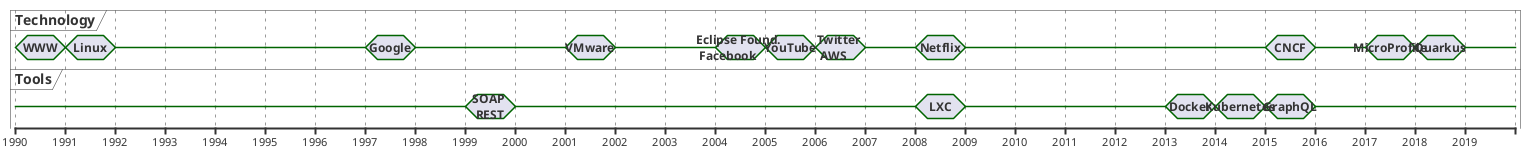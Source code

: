 @startuml

skinparam timing {
	ArrowColor black

	borderColor #566573
	backgroundColor lightgray
	fontName Calibri
	fontSize 15
	fontColor black
}

concise "Technology" as CTech
concise "Tools" as CToll


/'
@1971
CTech is "Microprocessor"
CToll is {-}

@1972
CTech is {-}
CToll is {-}

@1973
CTech is {-}
CToll is {-}

@1974
CTech is {-}
CToll is {-}

@1975
CTech is {-}
CToll is {-}

@1976
CTech is "Apple 1"
CToll is {-}

@1977
CTech is {-}
CToll is {-}

@1978
CTech is {-}
CToll is {-}

@1979
CTech is {-}
CToll is {-}

@1980
CTech is {-}
CToll is {-}

@1981
CTech is "IBM PC"
CToll is {-}

@1982
CTech is {-}
CToll is "RPC"

@1983
CTech is {-}
CToll is {-}

@1984
CTech is {-}
CToll is {-}

@1985
CTech is {-}
CToll is {-}

@1986
CTech is {-}
CToll is {-}

@1987
CTech is {-}
CToll is {-}

@1988
CTech is {-}
CToll is {-}

@1989
CTech is {-}
CToll is {-}
'/
@1990
CTech is "WWW"
CToll is {-}

@1991
CTech is "Linux"
CToll is {-}

@1992
CTech is {-}
CToll is {-}

@1993
CTech is {-}
CToll is {-}

@1994
CTech is {-}
CToll is {-}

@1995
CTech is {-}
CToll is {-}

@1996
CTech is {-}
CToll is {-}

@1997
CTech is "Google"
CToll is {-}

@1998
CTech is {-}
CToll is {-}

@1999
CTech is {-}
CToll is "SOAP \n REST"

@2000
CTech is {-}
CToll is {-}

@2001
CTech is "VMware"
CToll is {-}

@2002
CTech is {-}
CToll is {-}

@2003
CTech is {-}
CToll is {-}

@2004
CTech is "Eclipse Found. \n Facebook"
CToll is {-}

@2005
CTech is "YouTube"
CToll is {-}

@2006
CTech is "Twitter \n AWS"
CToll is {-}

@2007
CTech is {-}
CToll is {-}

@2008
CTech is "Netflix"
CToll is "LXC"

@2009
CTech is {-}
CToll is {-}

@2010
CTech is {-}
CToll is {-}

@2011
CTech is {-}
CToll is {-}

@2012
CTech is {-}
CToll is {-}

@2013
CTech is {-}
CToll is "Docker"

@2014
CTech is {-}
CToll is "Kubernetes"

@2015
CTech is "CNCF"
CToll is "GraphQL"

@2016
CTech is {-}
CToll is {-}

@2017
CTech is "MicroProfile"
CToll is {-}

@2018
CTech is "Quarkus"
CToll is {-}

@2019
CTech is {-}
CToll is {-}
/'
@2020
CTech is "MicroProfile \n 4"
CToll is {-}
'/

@enduml
